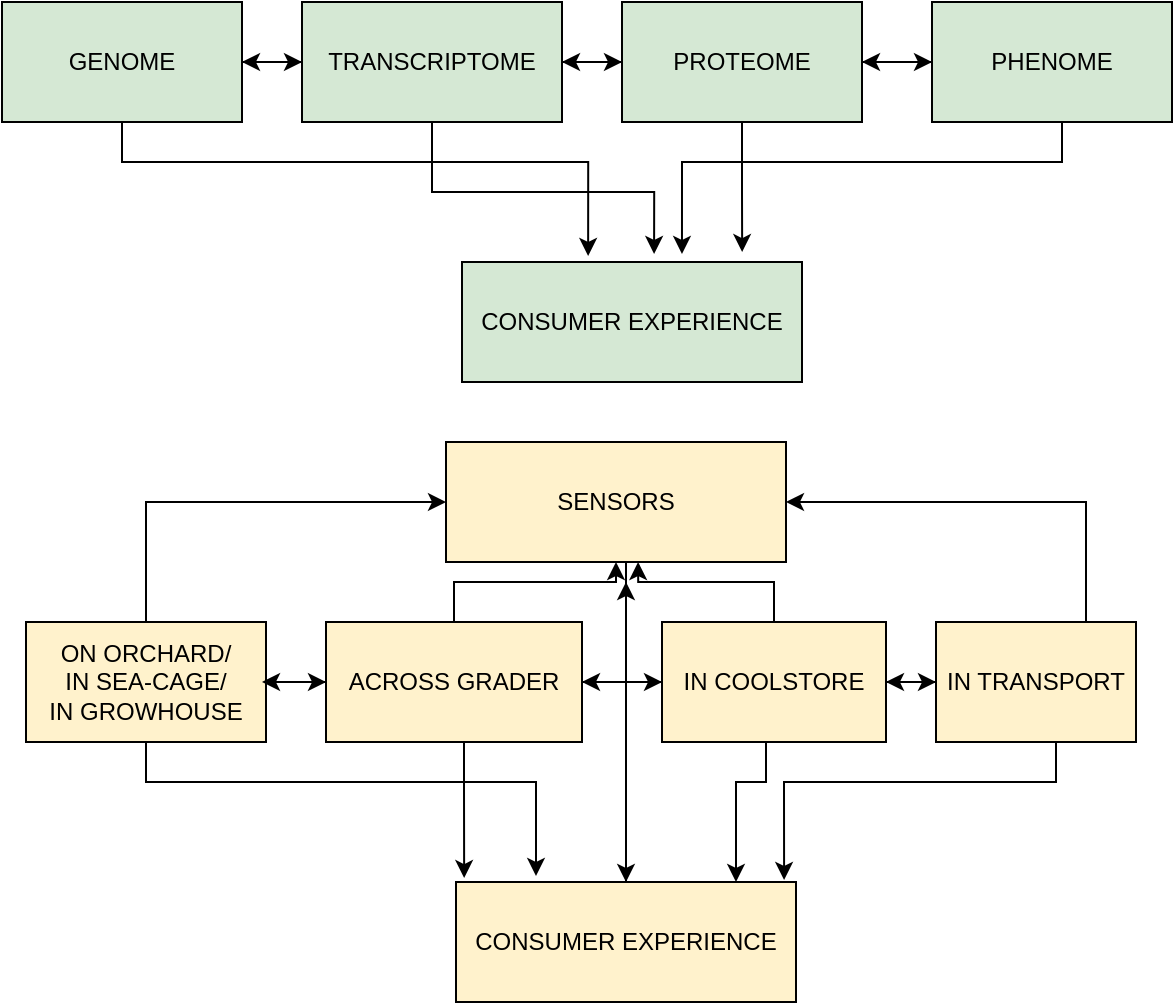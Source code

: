 <mxfile version="11.3.0" type="github" pages="1"><diagram id="YqDa2C3jm4ym2uCKuhwp" name="Page-1"><mxGraphModel dx="1024" dy="571" grid="1" gridSize="10" guides="1" tooltips="1" connect="1" arrows="1" fold="1" page="1" pageScale="1" pageWidth="1100" pageHeight="850" math="0" shadow="0"><root><mxCell id="0"/><mxCell id="1" parent="0"/><mxCell id="69fzr2q0Gtkfar7NPwJh-8" style="edgeStyle=orthogonalEdgeStyle;rounded=0;orthogonalLoop=1;jettySize=auto;html=1;fillColor=#d5e8d4;strokeColor=#000000;" parent="1" source="69fzr2q0Gtkfar7NPwJh-2" target="69fzr2q0Gtkfar7NPwJh-3" edge="1"><mxGeometry relative="1" as="geometry"/></mxCell><mxCell id="69fzr2q0Gtkfar7NPwJh-14" style="edgeStyle=orthogonalEdgeStyle;rounded=0;orthogonalLoop=1;jettySize=auto;html=1;entryX=0.371;entryY=-0.05;entryDx=0;entryDy=0;entryPerimeter=0;fillColor=#d5e8d4;strokeColor=#000000;" parent="1" source="69fzr2q0Gtkfar7NPwJh-2" target="69fzr2q0Gtkfar7NPwJh-6" edge="1"><mxGeometry relative="1" as="geometry"><mxPoint x="460" y="120" as="targetPoint"/><Array as="points"><mxPoint x="230" y="120"/><mxPoint x="463" y="120"/></Array></mxGeometry></mxCell><mxCell id="69fzr2q0Gtkfar7NPwJh-2" value="GENOME" style="rounded=0;whiteSpace=wrap;html=1;fillColor=#d5e8d4;strokeColor=#000000;" parent="1" vertex="1"><mxGeometry x="170" y="40" width="120" height="60" as="geometry"/></mxCell><mxCell id="69fzr2q0Gtkfar7NPwJh-7" value="" style="edgeStyle=orthogonalEdgeStyle;rounded=0;orthogonalLoop=1;jettySize=auto;html=1;fillColor=#d5e8d4;strokeColor=#000000;" parent="1" source="69fzr2q0Gtkfar7NPwJh-3" target="69fzr2q0Gtkfar7NPwJh-2" edge="1"><mxGeometry relative="1" as="geometry"/></mxCell><mxCell id="69fzr2q0Gtkfar7NPwJh-16" style="edgeStyle=orthogonalEdgeStyle;rounded=0;orthogonalLoop=1;jettySize=auto;html=1;entryX=0.565;entryY=-0.067;entryDx=0;entryDy=0;entryPerimeter=0;fillColor=#d5e8d4;strokeColor=#000000;" parent="1" source="69fzr2q0Gtkfar7NPwJh-3" target="69fzr2q0Gtkfar7NPwJh-6" edge="1"><mxGeometry relative="1" as="geometry"/></mxCell><mxCell id="69fzr2q0Gtkfar7NPwJh-18" value="" style="edgeStyle=orthogonalEdgeStyle;rounded=0;orthogonalLoop=1;jettySize=auto;html=1;fillColor=#d5e8d4;strokeColor=#000000;" parent="1" source="69fzr2q0Gtkfar7NPwJh-3" target="69fzr2q0Gtkfar7NPwJh-4" edge="1"><mxGeometry relative="1" as="geometry"/></mxCell><mxCell id="69fzr2q0Gtkfar7NPwJh-3" value="TRANSCRIPTOME" style="rounded=0;whiteSpace=wrap;html=1;fillColor=#d5e8d4;strokeColor=#000000;" parent="1" vertex="1"><mxGeometry x="320" y="40" width="130" height="60" as="geometry"/></mxCell><mxCell id="69fzr2q0Gtkfar7NPwJh-15" style="edgeStyle=orthogonalEdgeStyle;rounded=0;orthogonalLoop=1;jettySize=auto;html=1;entryX=0.824;entryY=-0.083;entryDx=0;entryDy=0;entryPerimeter=0;fillColor=#d5e8d4;strokeColor=#000000;" parent="1" source="69fzr2q0Gtkfar7NPwJh-4" target="69fzr2q0Gtkfar7NPwJh-6" edge="1"><mxGeometry relative="1" as="geometry"/></mxCell><mxCell id="69fzr2q0Gtkfar7NPwJh-19" value="" style="edgeStyle=orthogonalEdgeStyle;rounded=0;orthogonalLoop=1;jettySize=auto;html=1;fillColor=#d5e8d4;strokeColor=#000000;" parent="1" source="69fzr2q0Gtkfar7NPwJh-4" target="69fzr2q0Gtkfar7NPwJh-5" edge="1"><mxGeometry relative="1" as="geometry"><Array as="points"><mxPoint x="610" y="70"/><mxPoint x="610" y="70"/></Array></mxGeometry></mxCell><mxCell id="69fzr2q0Gtkfar7NPwJh-20" style="edgeStyle=orthogonalEdgeStyle;rounded=0;orthogonalLoop=1;jettySize=auto;html=1;exitX=0;exitY=0.5;exitDx=0;exitDy=0;entryX=1;entryY=0.5;entryDx=0;entryDy=0;fillColor=#d5e8d4;strokeColor=#000000;" parent="1" source="69fzr2q0Gtkfar7NPwJh-4" target="69fzr2q0Gtkfar7NPwJh-3" edge="1"><mxGeometry relative="1" as="geometry"/></mxCell><mxCell id="69fzr2q0Gtkfar7NPwJh-4" value="PROTEOME" style="rounded=0;whiteSpace=wrap;html=1;fillColor=#d5e8d4;strokeColor=#000000;" parent="1" vertex="1"><mxGeometry x="480" y="40" width="120" height="60" as="geometry"/></mxCell><mxCell id="69fzr2q0Gtkfar7NPwJh-13" style="edgeStyle=orthogonalEdgeStyle;rounded=0;orthogonalLoop=1;jettySize=auto;html=1;entryX=0.647;entryY=-0.067;entryDx=0;entryDy=0;entryPerimeter=0;fillColor=#d5e8d4;strokeColor=#000000;" parent="1" source="69fzr2q0Gtkfar7NPwJh-5" target="69fzr2q0Gtkfar7NPwJh-6" edge="1"><mxGeometry relative="1" as="geometry"><Array as="points"><mxPoint x="700" y="120"/><mxPoint x="510" y="120"/></Array></mxGeometry></mxCell><mxCell id="69fzr2q0Gtkfar7NPwJh-21" style="edgeStyle=orthogonalEdgeStyle;rounded=0;orthogonalLoop=1;jettySize=auto;html=1;entryX=1;entryY=0.5;entryDx=0;entryDy=0;fillColor=#d5e8d4;strokeColor=#000000;" parent="1" source="69fzr2q0Gtkfar7NPwJh-5" target="69fzr2q0Gtkfar7NPwJh-4" edge="1"><mxGeometry relative="1" as="geometry"/></mxCell><mxCell id="69fzr2q0Gtkfar7NPwJh-5" value="PHENOME" style="rounded=0;whiteSpace=wrap;html=1;fillColor=#d5e8d4;strokeColor=#000000;" parent="1" vertex="1"><mxGeometry x="635" y="40" width="120" height="60" as="geometry"/></mxCell><mxCell id="69fzr2q0Gtkfar7NPwJh-6" value="CONSUMER EXPERIENCE" style="rounded=1;whiteSpace=wrap;html=1;arcSize=0;fillColor=#d5e8d4;strokeColor=#000000;" parent="1" vertex="1"><mxGeometry x="400" y="170" width="170" height="60" as="geometry"/></mxCell><mxCell id="69fzr2q0Gtkfar7NPwJh-23" style="edgeStyle=orthogonalEdgeStyle;rounded=0;orthogonalLoop=1;jettySize=auto;html=1;fillColor=#fff2cc;strokeColor=#000000;" parent="1" source="69fzr2q0Gtkfar7NPwJh-24" edge="1"><mxGeometry relative="1" as="geometry"><mxPoint x="437" y="477" as="targetPoint"/><Array as="points"><mxPoint x="242" y="430"/><mxPoint x="437" y="430"/><mxPoint x="437" y="477"/></Array></mxGeometry></mxCell><mxCell id="69fzr2q0Gtkfar7NPwJh-44" style="edgeStyle=orthogonalEdgeStyle;rounded=0;orthogonalLoop=1;jettySize=auto;html=1;entryX=0;entryY=0.5;entryDx=0;entryDy=0;strokeColor=#000000;" parent="1" source="69fzr2q0Gtkfar7NPwJh-24" target="69fzr2q0Gtkfar7NPwJh-37" edge="1"><mxGeometry relative="1" as="geometry"><Array as="points"><mxPoint x="242" y="290"/></Array></mxGeometry></mxCell><mxCell id="1fkOvy3yKHv01FXfsU-4-19" value="" style="edgeStyle=orthogonalEdgeStyle;rounded=0;orthogonalLoop=1;jettySize=auto;html=1;" edge="1" parent="1" source="69fzr2q0Gtkfar7NPwJh-24" target="69fzr2q0Gtkfar7NPwJh-28"><mxGeometry relative="1" as="geometry"/></mxCell><mxCell id="69fzr2q0Gtkfar7NPwJh-24" value="&lt;div&gt;ON ORCHARD/&lt;/div&gt;&lt;div&gt;IN SEA-CAGE/&lt;/div&gt;&lt;div&gt;IN GROWHOUSE&lt;br&gt;&lt;/div&gt;" style="rounded=0;whiteSpace=wrap;html=1;fillColor=#fff2cc;strokeColor=#000000;" parent="1" vertex="1"><mxGeometry x="182" y="350" width="120" height="60" as="geometry"/></mxCell><mxCell id="69fzr2q0Gtkfar7NPwJh-27" value="" style="edgeStyle=orthogonalEdgeStyle;rounded=0;orthogonalLoop=1;jettySize=auto;html=1;fillColor=#fff2cc;strokeColor=#000000;" parent="1" source="69fzr2q0Gtkfar7NPwJh-28" target="69fzr2q0Gtkfar7NPwJh-32" edge="1"><mxGeometry relative="1" as="geometry"/></mxCell><mxCell id="1fkOvy3yKHv01FXfsU-4-4" style="edgeStyle=orthogonalEdgeStyle;rounded=0;orthogonalLoop=1;jettySize=auto;html=1;entryX=0.024;entryY=-0.033;entryDx=0;entryDy=0;entryPerimeter=0;" edge="1" parent="1" source="69fzr2q0Gtkfar7NPwJh-28" target="69fzr2q0Gtkfar7NPwJh-36"><mxGeometry relative="1" as="geometry"><Array as="points"><mxPoint x="401" y="430"/><mxPoint x="401" y="430"/></Array></mxGeometry></mxCell><mxCell id="1fkOvy3yKHv01FXfsU-4-20" style="edgeStyle=orthogonalEdgeStyle;rounded=0;orthogonalLoop=1;jettySize=auto;html=1;" edge="1" parent="1" source="69fzr2q0Gtkfar7NPwJh-28"><mxGeometry relative="1" as="geometry"><mxPoint x="300" y="380" as="targetPoint"/></mxGeometry></mxCell><mxCell id="1fkOvy3yKHv01FXfsU-4-21" style="edgeStyle=orthogonalEdgeStyle;rounded=0;orthogonalLoop=1;jettySize=auto;html=1;exitX=0.5;exitY=0;exitDx=0;exitDy=0;entryX=0.5;entryY=1;entryDx=0;entryDy=0;" edge="1" parent="1" source="69fzr2q0Gtkfar7NPwJh-28" target="69fzr2q0Gtkfar7NPwJh-37"><mxGeometry relative="1" as="geometry"/></mxCell><mxCell id="69fzr2q0Gtkfar7NPwJh-28" value="ACROSS GRADER" style="rounded=0;whiteSpace=wrap;html=1;fillColor=#fff2cc;strokeColor=#000000;" parent="1" vertex="1"><mxGeometry x="332" y="350" width="128" height="60" as="geometry"/></mxCell><mxCell id="69fzr2q0Gtkfar7NPwJh-30" value="" style="edgeStyle=orthogonalEdgeStyle;rounded=0;orthogonalLoop=1;jettySize=auto;html=1;fillColor=#fff2cc;strokeColor=#000000;" parent="1" source="69fzr2q0Gtkfar7NPwJh-32" target="69fzr2q0Gtkfar7NPwJh-35" edge="1"><mxGeometry relative="1" as="geometry"><Array as="points"><mxPoint x="622" y="380"/><mxPoint x="622" y="380"/></Array></mxGeometry></mxCell><mxCell id="69fzr2q0Gtkfar7NPwJh-31" style="edgeStyle=orthogonalEdgeStyle;rounded=0;orthogonalLoop=1;jettySize=auto;html=1;exitX=0;exitY=0.5;exitDx=0;exitDy=0;entryX=1;entryY=0.5;entryDx=0;entryDy=0;fillColor=#fff2cc;strokeColor=#000000;" parent="1" source="69fzr2q0Gtkfar7NPwJh-32" target="69fzr2q0Gtkfar7NPwJh-28" edge="1"><mxGeometry relative="1" as="geometry"/></mxCell><mxCell id="1fkOvy3yKHv01FXfsU-4-3" style="edgeStyle=orthogonalEdgeStyle;rounded=0;orthogonalLoop=1;jettySize=auto;html=1;exitX=0.5;exitY=1;exitDx=0;exitDy=0;" edge="1" parent="1" source="69fzr2q0Gtkfar7NPwJh-32" target="69fzr2q0Gtkfar7NPwJh-36"><mxGeometry relative="1" as="geometry"><Array as="points"><mxPoint x="552" y="430"/><mxPoint x="537" y="430"/></Array></mxGeometry></mxCell><mxCell id="1fkOvy3yKHv01FXfsU-4-22" style="edgeStyle=orthogonalEdgeStyle;rounded=0;orthogonalLoop=1;jettySize=auto;html=1;exitX=0.5;exitY=0;exitDx=0;exitDy=0;entryX=0.565;entryY=1;entryDx=0;entryDy=0;entryPerimeter=0;" edge="1" parent="1" source="69fzr2q0Gtkfar7NPwJh-32" target="69fzr2q0Gtkfar7NPwJh-37"><mxGeometry relative="1" as="geometry"/></mxCell><mxCell id="69fzr2q0Gtkfar7NPwJh-32" value="IN COOLSTORE" style="rounded=0;whiteSpace=wrap;html=1;fillColor=#fff2cc;strokeColor=#000000;" parent="1" vertex="1"><mxGeometry x="500" y="350" width="112" height="60" as="geometry"/></mxCell><mxCell id="69fzr2q0Gtkfar7NPwJh-34" style="edgeStyle=orthogonalEdgeStyle;rounded=0;orthogonalLoop=1;jettySize=auto;html=1;entryX=1;entryY=0.5;entryDx=0;entryDy=0;fillColor=#fff2cc;strokeColor=#000000;" parent="1" source="69fzr2q0Gtkfar7NPwJh-35" target="69fzr2q0Gtkfar7NPwJh-32" edge="1"><mxGeometry relative="1" as="geometry"/></mxCell><mxCell id="69fzr2q0Gtkfar7NPwJh-51" value="" style="edgeStyle=orthogonalEdgeStyle;rounded=0;orthogonalLoop=1;jettySize=auto;html=1;entryX=1;entryY=0.5;entryDx=0;entryDy=0;strokeColor=#000000;" parent="1" source="69fzr2q0Gtkfar7NPwJh-35" target="69fzr2q0Gtkfar7NPwJh-37" edge="1"><mxGeometry relative="1" as="geometry"><mxPoint x="712" y="270" as="targetPoint"/><Array as="points"><mxPoint x="712" y="290"/></Array></mxGeometry></mxCell><mxCell id="1fkOvy3yKHv01FXfsU-4-5" style="edgeStyle=orthogonalEdgeStyle;rounded=0;orthogonalLoop=1;jettySize=auto;html=1;entryX=0.965;entryY=-0.017;entryDx=0;entryDy=0;entryPerimeter=0;" edge="1" parent="1" source="69fzr2q0Gtkfar7NPwJh-35" target="69fzr2q0Gtkfar7NPwJh-36"><mxGeometry relative="1" as="geometry"><Array as="points"><mxPoint x="697" y="430"/><mxPoint x="561" y="430"/></Array></mxGeometry></mxCell><mxCell id="69fzr2q0Gtkfar7NPwJh-35" value="IN TRANSPORT" style="rounded=0;whiteSpace=wrap;html=1;fillColor=#fff2cc;strokeColor=#000000;" parent="1" vertex="1"><mxGeometry x="637" y="350" width="100" height="60" as="geometry"/></mxCell><mxCell id="1fkOvy3yKHv01FXfsU-4-23" style="edgeStyle=orthogonalEdgeStyle;rounded=0;orthogonalLoop=1;jettySize=auto;html=1;exitX=0.5;exitY=0;exitDx=0;exitDy=0;" edge="1" parent="1" source="69fzr2q0Gtkfar7NPwJh-36"><mxGeometry relative="1" as="geometry"><mxPoint x="482" y="330" as="targetPoint"/></mxGeometry></mxCell><mxCell id="69fzr2q0Gtkfar7NPwJh-36" value="CONSUMER EXPERIENCE" style="rounded=1;whiteSpace=wrap;html=1;arcSize=0;fillColor=#fff2cc;strokeColor=#000000;" parent="1" vertex="1"><mxGeometry x="397" y="480" width="170" height="60" as="geometry"/></mxCell><mxCell id="1fkOvy3yKHv01FXfsU-4-24" style="edgeStyle=orthogonalEdgeStyle;rounded=0;orthogonalLoop=1;jettySize=auto;html=1;exitX=0.5;exitY=1;exitDx=0;exitDy=0;" edge="1" parent="1"><mxGeometry relative="1" as="geometry"><mxPoint x="482" y="480" as="targetPoint"/><mxPoint x="482" y="320" as="sourcePoint"/></mxGeometry></mxCell><mxCell id="69fzr2q0Gtkfar7NPwJh-37" value="SENSORS" style="rounded=0;whiteSpace=wrap;html=1;fillColor=#fff2cc;strokeColor=#000000;" parent="1" vertex="1"><mxGeometry x="392" y="260" width="170" height="60" as="geometry"/></mxCell></root></mxGraphModel></diagram></mxfile>